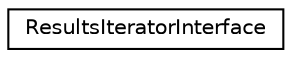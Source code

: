 digraph "Graphical Class Hierarchy"
{
  edge [fontname="Helvetica",fontsize="10",labelfontname="Helvetica",labelfontsize="10"];
  node [fontname="Helvetica",fontsize="10",shape=record];
  rankdir="LR";
  Node1 [label="ResultsIteratorInterface",height=0.2,width=0.4,color="black", fillcolor="white", style="filled",URL="$classResultsIteratorInterface.html",tooltip="Results Iterator for viewing query results. "];
}
